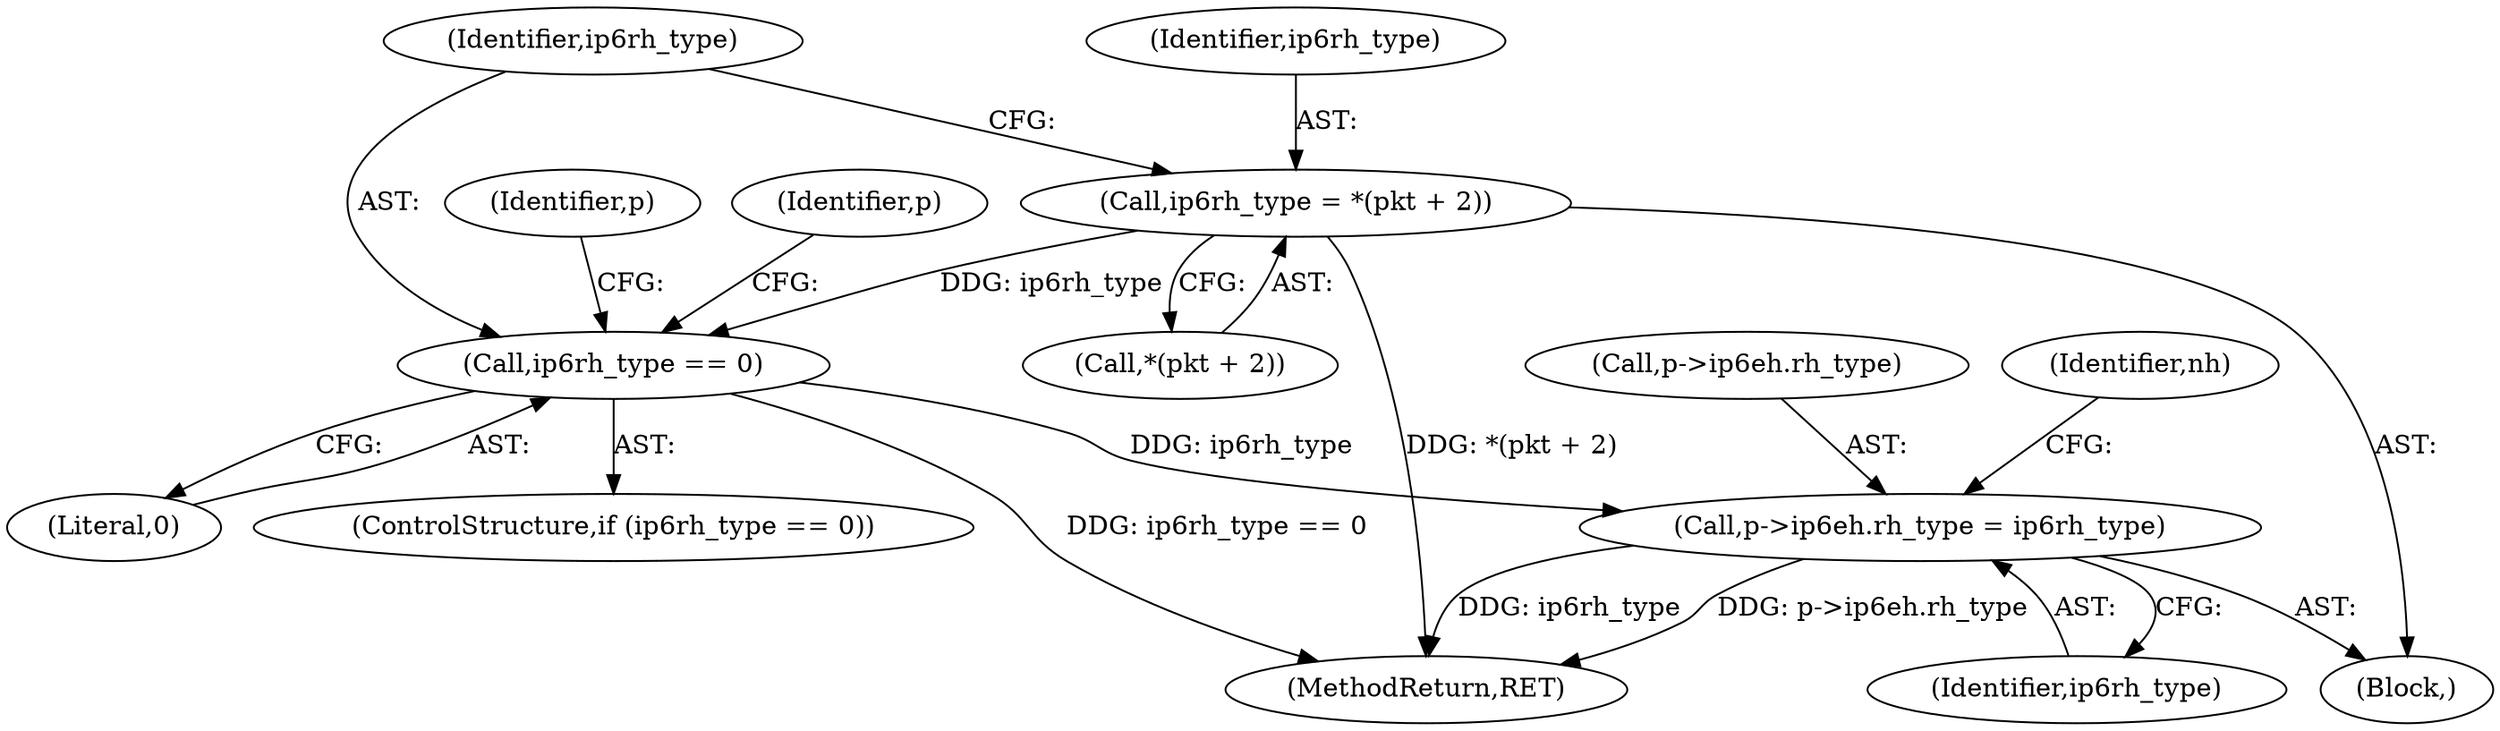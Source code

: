 digraph "0_suricata_11f3659f64a4e42e90cb3c09fcef66894205aefe@pointer" {
"1000319" [label="(Call,p->ip6eh.rh_type = ip6rh_type)"];
"1000312" [label="(Call,ip6rh_type == 0)"];
"1000305" [label="(Call,ip6rh_type = *(pkt + 2))"];
"1000210" [label="(Block,)"];
"1000320" [label="(Call,p->ip6eh.rh_type)"];
"1000311" [label="(ControlStructure,if (ip6rh_type == 0))"];
"1000327" [label="(Identifier,nh)"];
"1001089" [label="(MethodReturn,RET)"];
"1000325" [label="(Identifier,ip6rh_type)"];
"1000314" [label="(Literal,0)"];
"1000322" [label="(Identifier,p)"];
"1000307" [label="(Call,*(pkt + 2))"];
"1000313" [label="(Identifier,ip6rh_type)"];
"1000319" [label="(Call,p->ip6eh.rh_type = ip6rh_type)"];
"1000306" [label="(Identifier,ip6rh_type)"];
"1000317" [label="(Identifier,p)"];
"1000305" [label="(Call,ip6rh_type = *(pkt + 2))"];
"1000312" [label="(Call,ip6rh_type == 0)"];
"1000319" -> "1000210"  [label="AST: "];
"1000319" -> "1000325"  [label="CFG: "];
"1000320" -> "1000319"  [label="AST: "];
"1000325" -> "1000319"  [label="AST: "];
"1000327" -> "1000319"  [label="CFG: "];
"1000319" -> "1001089"  [label="DDG: ip6rh_type"];
"1000319" -> "1001089"  [label="DDG: p->ip6eh.rh_type"];
"1000312" -> "1000319"  [label="DDG: ip6rh_type"];
"1000312" -> "1000311"  [label="AST: "];
"1000312" -> "1000314"  [label="CFG: "];
"1000313" -> "1000312"  [label="AST: "];
"1000314" -> "1000312"  [label="AST: "];
"1000317" -> "1000312"  [label="CFG: "];
"1000322" -> "1000312"  [label="CFG: "];
"1000312" -> "1001089"  [label="DDG: ip6rh_type == 0"];
"1000305" -> "1000312"  [label="DDG: ip6rh_type"];
"1000305" -> "1000210"  [label="AST: "];
"1000305" -> "1000307"  [label="CFG: "];
"1000306" -> "1000305"  [label="AST: "];
"1000307" -> "1000305"  [label="AST: "];
"1000313" -> "1000305"  [label="CFG: "];
"1000305" -> "1001089"  [label="DDG: *(pkt + 2)"];
}
